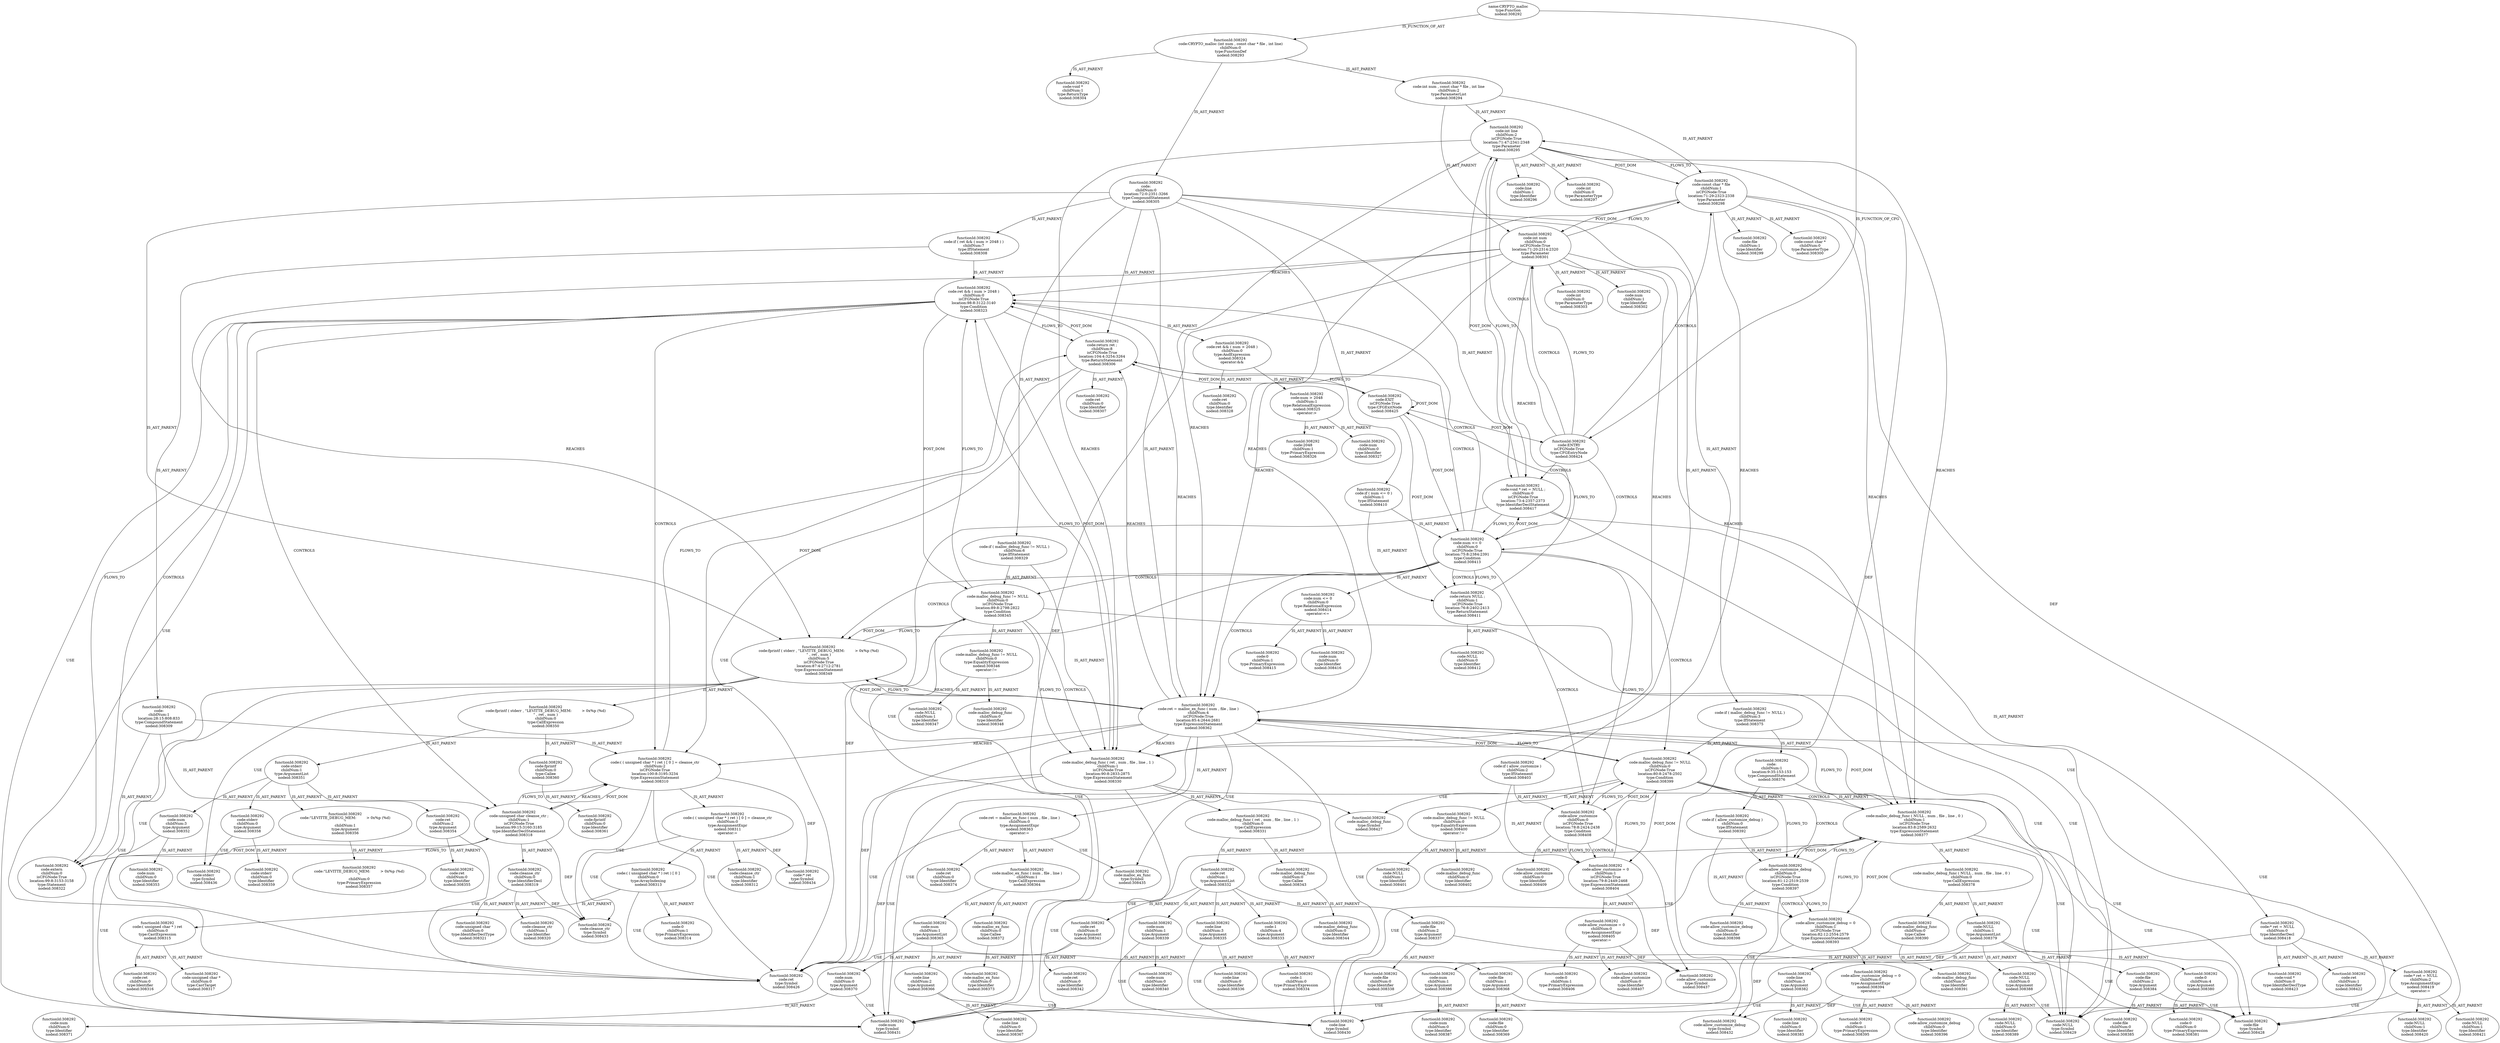digraph G {
  308292 [ label="name:CRYPTO_malloc
type:Function
nodeid:308292
" name="CRYPTO_malloc" type="Function" nodeid="308292" ];
  308293 [ label="functionId:308292
code:CRYPTO_malloc (int num , const char * file , int line)
childNum:0
type:FunctionDef
nodeid:308293
" functionId="308292" code="CRYPTO_malloc (int num , const char * file , int line)" childNum="0" name="308293" type="FunctionDef" nodeid="308293" ];
  308294 [ label="functionId:308292
code:int num , const char * file , int line
childNum:2
type:ParameterList
nodeid:308294
" functionId="308292" code="int num , const char * file , int line" childNum="2" name="308294" type="ParameterList" nodeid="308294" ];
  308295 [ label="functionId:308292
code:int line
childNum:2
isCFGNode:True
location:71:47:2341:2348
type:Parameter
nodeid:308295
" functionId="308292" code="int line" childNum="2" isCFGNode="True" name="308295" location="71:47:2341:2348" type="Parameter" nodeid="308295" ];
  308296 [ label="functionId:308292
code:line
childNum:1
type:Identifier
nodeid:308296
" functionId="308292" code="line" childNum="1" name="308296" type="Identifier" nodeid="308296" ];
  308297 [ label="functionId:308292
code:int
childNum:0
type:ParameterType
nodeid:308297
" functionId="308292" code="int" childNum="0" name="308297" type="ParameterType" nodeid="308297" ];
  308298 [ label="functionId:308292
code:const char * file
childNum:1
isCFGNode:True
location:71:29:2323:2338
type:Parameter
nodeid:308298
" functionId="308292" code="const char * file" childNum="1" isCFGNode="True" name="308298" location="71:29:2323:2338" type="Parameter" nodeid="308298" ];
  308299 [ label="functionId:308292
code:file
childNum:1
type:Identifier
nodeid:308299
" functionId="308292" code="file" childNum="1" name="308299" type="Identifier" nodeid="308299" ];
  308300 [ label="functionId:308292
code:const char *
childNum:0
type:ParameterType
nodeid:308300
" functionId="308292" code="const char *" childNum="0" name="308300" type="ParameterType" nodeid="308300" ];
  308301 [ label="functionId:308292
code:int num
childNum:0
isCFGNode:True
location:71:20:2314:2320
type:Parameter
nodeid:308301
" functionId="308292" code="int num" childNum="0" isCFGNode="True" name="308301" location="71:20:2314:2320" type="Parameter" nodeid="308301" ];
  308302 [ label="functionId:308292
code:num
childNum:1
type:Identifier
nodeid:308302
" functionId="308292" code="num" childNum="1" name="308302" type="Identifier" nodeid="308302" ];
  308303 [ label="functionId:308292
code:int
childNum:0
type:ParameterType
nodeid:308303
" functionId="308292" code="int" childNum="0" name="308303" type="ParameterType" nodeid="308303" ];
  308304 [ label="functionId:308292
code:void *
childNum:1
type:ReturnType
nodeid:308304
" functionId="308292" code="void *" childNum="1" name="308304" type="ReturnType" nodeid="308304" ];
  308305 [ label="functionId:308292
code:
childNum:0
location:72:0:2351:3266
type:CompoundStatement
nodeid:308305
" functionId="308292" code="" childNum="0" name="308305" location="72:0:2351:3266" type="CompoundStatement" nodeid="308305" ];
  308306 [ label="functionId:308292
code:return ret ;
childNum:8
isCFGNode:True
location:104:4:3254:3264
type:ReturnStatement
nodeid:308306
" functionId="308292" code="return ret ;" childNum="8" isCFGNode="True" name="308306" location="104:4:3254:3264" type="ReturnStatement" nodeid="308306" ];
  308307 [ label="functionId:308292
code:ret
childNum:0
type:Identifier
nodeid:308307
" functionId="308292" code="ret" childNum="0" name="308307" type="Identifier" nodeid="308307" ];
  308308 [ label="functionId:308292
code:if ( ret && ( num > 2048 ) )
childNum:7
type:IfStatement
nodeid:308308
" functionId="308292" code="if ( ret && ( num > 2048 ) )" childNum="7" name="308308" type="IfStatement" nodeid="308308" ];
  308309 [ label="functionId:308292
code:
childNum:1
location:28:15:808:833
type:CompoundStatement
nodeid:308309
" functionId="308292" code="" childNum="1" name="308309" location="28:15:808:833" type="CompoundStatement" nodeid="308309" ];
  308310 [ label="functionId:308292
code:( ( unsigned char * ) ret ) [ 0 ] = cleanse_ctr
childNum:2
isCFGNode:True
location:100:8:3195:3234
type:ExpressionStatement
nodeid:308310
" functionId="308292" code="( ( unsigned char * ) ret ) [ 0 ] = cleanse_ctr" childNum="2" isCFGNode="True" name="308310" location="100:8:3195:3234" type="ExpressionStatement" nodeid="308310" ];
  308311 [ label="functionId:308292
code:( ( unsigned char * ) ret ) [ 0 ] = cleanse_ctr
childNum:0
type:AssignmentExpr
nodeid:308311
operator:=
" functionId="308292" code="( ( unsigned char * ) ret ) [ 0 ] = cleanse_ctr" childNum="0" name="308311" type="AssignmentExpr" nodeid="308311" operator="=" ];
  308312 [ label="functionId:308292
code:cleanse_ctr
childNum:1
type:Identifier
nodeid:308312
" functionId="308292" code="cleanse_ctr" childNum="1" name="308312" type="Identifier" nodeid="308312" ];
  308313 [ label="functionId:308292
code:( ( unsigned char * ) ret ) [ 0 ]
childNum:0
type:ArrayIndexing
nodeid:308313
" functionId="308292" code="( ( unsigned char * ) ret ) [ 0 ]" childNum="0" name="308313" type="ArrayIndexing" nodeid="308313" ];
  308314 [ label="functionId:308292
code:0
childNum:1
type:PrimaryExpression
nodeid:308314
" functionId="308292" code="0" childNum="1" name="308314" type="PrimaryExpression" nodeid="308314" ];
  308315 [ label="functionId:308292
code:( unsigned char * ) ret
childNum:0
type:CastExpression
nodeid:308315
" functionId="308292" code="( unsigned char * ) ret" childNum="0" name="308315" type="CastExpression" nodeid="308315" ];
  308316 [ label="functionId:308292
code:ret
childNum:0
type:Identifier
nodeid:308316
" functionId="308292" code="ret" childNum="0" name="308316" type="Identifier" nodeid="308316" ];
  308317 [ label="functionId:308292
code:unsigned char *
childNum:0
type:CastTarget
nodeid:308317
" functionId="308292" code="unsigned char *" childNum="0" name="308317" type="CastTarget" nodeid="308317" ];
  308318 [ label="functionId:308292
code:unsigned char cleanse_ctr ;
childNum:1
isCFGNode:True
location:99:15:3160:3185
type:IdentifierDeclStatement
nodeid:308318
" functionId="308292" code="unsigned char cleanse_ctr ;" childNum="1" isCFGNode="True" name="308318" location="99:15:3160:3185" type="IdentifierDeclStatement" nodeid="308318" ];
  308319 [ label="functionId:308292
code:cleanse_ctr
childNum:0
type:IdentifierDecl
nodeid:308319
" functionId="308292" code="cleanse_ctr" childNum="0" name="308319" type="IdentifierDecl" nodeid="308319" ];
  308320 [ label="functionId:308292
code:cleanse_ctr
childNum:1
type:Identifier
nodeid:308320
" functionId="308292" code="cleanse_ctr" childNum="1" name="308320" type="Identifier" nodeid="308320" ];
  308321 [ label="functionId:308292
code:unsigned char
childNum:0
type:IdentifierDeclType
nodeid:308321
" functionId="308292" code="unsigned char" childNum="0" name="308321" type="IdentifierDeclType" nodeid="308321" ];
  308322 [ label="functionId:308292
code:extern
childNum:0
isCFGNode:True
location:99:8:3153:3158
type:Statement
nodeid:308322
" functionId="308292" code="extern" childNum="0" isCFGNode="True" name="308322" location="99:8:3153:3158" type="Statement" nodeid="308322" ];
  308323 [ label="functionId:308292
code:ret && ( num > 2048 )
childNum:0
isCFGNode:True
location:98:8:3122:3140
type:Condition
nodeid:308323
" functionId="308292" code="ret && ( num > 2048 )" childNum="0" isCFGNode="True" name="308323" location="98:8:3122:3140" type="Condition" nodeid="308323" ];
  308324 [ label="functionId:308292
code:ret && ( num > 2048 )
childNum:0
type:AndExpression
nodeid:308324
operator:&&
" functionId="308292" code="ret && ( num > 2048 )" childNum="0" name="308324" type="AndExpression" nodeid="308324" operator="&&" ];
  308325 [ label="functionId:308292
code:num > 2048
childNum:1
type:RelationalExpression
nodeid:308325
operator:>
" functionId="308292" code="num > 2048" childNum="1" name="308325" type="RelationalExpression" nodeid="308325" operator=">" ];
  308326 [ label="functionId:308292
code:2048
childNum:1
type:PrimaryExpression
nodeid:308326
" functionId="308292" code="2048" childNum="1" name="308326" type="PrimaryExpression" nodeid="308326" ];
  308327 [ label="functionId:308292
code:num
childNum:0
type:Identifier
nodeid:308327
" functionId="308292" code="num" childNum="0" name="308327" type="Identifier" nodeid="308327" ];
  308328 [ label="functionId:308292
code:ret
childNum:0
type:Identifier
nodeid:308328
" functionId="308292" code="ret" childNum="0" name="308328" type="Identifier" nodeid="308328" ];
  308329 [ label="functionId:308292
code:if ( malloc_debug_func != NULL )
childNum:6
type:IfStatement
nodeid:308329
" functionId="308292" code="if ( malloc_debug_func != NULL )" childNum="6" name="308329" type="IfStatement" nodeid="308329" ];
  308330 [ label="functionId:308292
code:malloc_debug_func ( ret , num , file , line , 1 )
childNum:1
isCFGNode:True
location:90:8:2833:2875
type:ExpressionStatement
nodeid:308330
" functionId="308292" code="malloc_debug_func ( ret , num , file , line , 1 )" childNum="1" isCFGNode="True" name="308330" location="90:8:2833:2875" type="ExpressionStatement" nodeid="308330" ];
  308331 [ label="functionId:308292
code:malloc_debug_func ( ret , num , file , line , 1 )
childNum:0
type:CallExpression
nodeid:308331
" functionId="308292" code="malloc_debug_func ( ret , num , file , line , 1 )" childNum="0" name="308331" type="CallExpression" nodeid="308331" ];
  308332 [ label="functionId:308292
code:ret
childNum:1
type:ArgumentList
nodeid:308332
" functionId="308292" code="ret" childNum="1" name="308332" type="ArgumentList" nodeid="308332" ];
  308333 [ label="functionId:308292
code:1
childNum:4
type:Argument
nodeid:308333
" functionId="308292" code="1" childNum="4" name="308333" type="Argument" nodeid="308333" ];
  308334 [ label="functionId:308292
code:1
childNum:0
type:PrimaryExpression
nodeid:308334
" functionId="308292" code="1" childNum="0" name="308334" type="PrimaryExpression" nodeid="308334" ];
  308335 [ label="functionId:308292
code:line
childNum:3
type:Argument
nodeid:308335
" functionId="308292" code="line" childNum="3" name="308335" type="Argument" nodeid="308335" ];
  308336 [ label="functionId:308292
code:line
childNum:0
type:Identifier
nodeid:308336
" functionId="308292" code="line" childNum="0" name="308336" type="Identifier" nodeid="308336" ];
  308337 [ label="functionId:308292
code:file
childNum:2
type:Argument
nodeid:308337
" functionId="308292" code="file" childNum="2" name="308337" type="Argument" nodeid="308337" ];
  308338 [ label="functionId:308292
code:file
childNum:0
type:Identifier
nodeid:308338
" functionId="308292" code="file" childNum="0" name="308338" type="Identifier" nodeid="308338" ];
  308339 [ label="functionId:308292
code:num
childNum:1
type:Argument
nodeid:308339
" functionId="308292" code="num" childNum="1" name="308339" type="Argument" nodeid="308339" ];
  308340 [ label="functionId:308292
code:num
childNum:0
type:Identifier
nodeid:308340
" functionId="308292" code="num" childNum="0" name="308340" type="Identifier" nodeid="308340" ];
  308341 [ label="functionId:308292
code:ret
childNum:0
type:Argument
nodeid:308341
" functionId="308292" code="ret" childNum="0" name="308341" type="Argument" nodeid="308341" ];
  308342 [ label="functionId:308292
code:ret
childNum:0
type:Identifier
nodeid:308342
" functionId="308292" code="ret" childNum="0" name="308342" type="Identifier" nodeid="308342" ];
  308343 [ label="functionId:308292
code:malloc_debug_func
childNum:0
type:Callee
nodeid:308343
" functionId="308292" code="malloc_debug_func" childNum="0" name="308343" type="Callee" nodeid="308343" ];
  308344 [ label="functionId:308292
code:malloc_debug_func
childNum:0
type:Identifier
nodeid:308344
" functionId="308292" code="malloc_debug_func" childNum="0" name="308344" type="Identifier" nodeid="308344" ];
  308345 [ label="functionId:308292
code:malloc_debug_func != NULL
childNum:0
isCFGNode:True
location:89:8:2798:2822
type:Condition
nodeid:308345
" functionId="308292" code="malloc_debug_func != NULL" childNum="0" isCFGNode="True" name="308345" location="89:8:2798:2822" type="Condition" nodeid="308345" ];
  308346 [ label="functionId:308292
code:malloc_debug_func != NULL
childNum:0
type:EqualityExpression
nodeid:308346
operator:!=
" functionId="308292" code="malloc_debug_func != NULL" childNum="0" name="308346" type="EqualityExpression" nodeid="308346" operator="!=" ];
  308347 [ label="functionId:308292
code:NULL
childNum:1
type:Identifier
nodeid:308347
" functionId="308292" code="NULL" childNum="1" name="308347" type="Identifier" nodeid="308347" ];
  308348 [ label="functionId:308292
code:malloc_debug_func
childNum:0
type:Identifier
nodeid:308348
" functionId="308292" code="malloc_debug_func" childNum="0" name="308348" type="Identifier" nodeid="308348" ];
  308349 [ label="functionId:308292
code:fprintf ( stderr , \"LEVITTE_DEBUG_MEM:         > 0x%p (%d)\n\" , ret , num )
childNum:5
isCFGNode:True
location:87:4:2712:2781
type:ExpressionStatement
nodeid:308349
" functionId="308292" code="fprintf ( stderr , \"LEVITTE_DEBUG_MEM:         > 0x%p (%d)\n\" , ret , num )" childNum="5" isCFGNode="True" name="308349" location="87:4:2712:2781" type="ExpressionStatement" nodeid="308349" ];
  308350 [ label="functionId:308292
code:fprintf ( stderr , \"LEVITTE_DEBUG_MEM:         > 0x%p (%d)\n\" , ret , num )
childNum:0
type:CallExpression
nodeid:308350
" functionId="308292" code="fprintf ( stderr , \"LEVITTE_DEBUG_MEM:         > 0x%p (%d)\n\" , ret , num )" childNum="0" name="308350" type="CallExpression" nodeid="308350" ];
  308351 [ label="functionId:308292
code:stderr
childNum:1
type:ArgumentList
nodeid:308351
" functionId="308292" code="stderr" childNum="1" name="308351" type="ArgumentList" nodeid="308351" ];
  308352 [ label="functionId:308292
code:num
childNum:3
type:Argument
nodeid:308352
" functionId="308292" code="num" childNum="3" name="308352" type="Argument" nodeid="308352" ];
  308353 [ label="functionId:308292
code:num
childNum:0
type:Identifier
nodeid:308353
" functionId="308292" code="num" childNum="0" name="308353" type="Identifier" nodeid="308353" ];
  308354 [ label="functionId:308292
code:ret
childNum:2
type:Argument
nodeid:308354
" functionId="308292" code="ret" childNum="2" name="308354" type="Argument" nodeid="308354" ];
  308355 [ label="functionId:308292
code:ret
childNum:0
type:Identifier
nodeid:308355
" functionId="308292" code="ret" childNum="0" name="308355" type="Identifier" nodeid="308355" ];
  308356 [ label="functionId:308292
code:\"LEVITTE_DEBUG_MEM:         > 0x%p (%d)\n\"
childNum:1
type:Argument
nodeid:308356
" functionId="308292" code="\"LEVITTE_DEBUG_MEM:         > 0x%p (%d)\n\"" childNum="1" name="308356" type="Argument" nodeid="308356" ];
  308357 [ label="functionId:308292
code:\"LEVITTE_DEBUG_MEM:         > 0x%p (%d)\n\"
childNum:0
type:PrimaryExpression
nodeid:308357
" functionId="308292" code="\"LEVITTE_DEBUG_MEM:         > 0x%p (%d)\n\"" childNum="0" name="308357" type="PrimaryExpression" nodeid="308357" ];
  308358 [ label="functionId:308292
code:stderr
childNum:0
type:Argument
nodeid:308358
" functionId="308292" code="stderr" childNum="0" name="308358" type="Argument" nodeid="308358" ];
  308359 [ label="functionId:308292
code:stderr
childNum:0
type:Identifier
nodeid:308359
" functionId="308292" code="stderr" childNum="0" name="308359" type="Identifier" nodeid="308359" ];
  308360 [ label="functionId:308292
code:fprintf
childNum:0
type:Callee
nodeid:308360
" functionId="308292" code="fprintf" childNum="0" name="308360" type="Callee" nodeid="308360" ];
  308361 [ label="functionId:308292
code:fprintf
childNum:0
type:Identifier
nodeid:308361
" functionId="308292" code="fprintf" childNum="0" name="308361" type="Identifier" nodeid="308361" ];
  308362 [ label="functionId:308292
code:ret = malloc_ex_func ( num , file , line )
childNum:4
isCFGNode:True
location:85:4:2644:2681
type:ExpressionStatement
nodeid:308362
" functionId="308292" code="ret = malloc_ex_func ( num , file , line )" childNum="4" isCFGNode="True" name="308362" location="85:4:2644:2681" type="ExpressionStatement" nodeid="308362" ];
  308363 [ label="functionId:308292
code:ret = malloc_ex_func ( num , file , line )
childNum:0
type:AssignmentExpr
nodeid:308363
operator:=
" functionId="308292" code="ret = malloc_ex_func ( num , file , line )" childNum="0" name="308363" type="AssignmentExpr" nodeid="308363" operator="=" ];
  308364 [ label="functionId:308292
code:malloc_ex_func ( num , file , line )
childNum:1
type:CallExpression
nodeid:308364
" functionId="308292" code="malloc_ex_func ( num , file , line )" childNum="1" name="308364" type="CallExpression" nodeid="308364" ];
  308365 [ label="functionId:308292
code:num
childNum:1
type:ArgumentList
nodeid:308365
" functionId="308292" code="num" childNum="1" name="308365" type="ArgumentList" nodeid="308365" ];
  308366 [ label="functionId:308292
code:line
childNum:2
type:Argument
nodeid:308366
" functionId="308292" code="line" childNum="2" name="308366" type="Argument" nodeid="308366" ];
  308367 [ label="functionId:308292
code:line
childNum:0
type:Identifier
nodeid:308367
" functionId="308292" code="line" childNum="0" name="308367" type="Identifier" nodeid="308367" ];
  308368 [ label="functionId:308292
code:file
childNum:1
type:Argument
nodeid:308368
" functionId="308292" code="file" childNum="1" name="308368" type="Argument" nodeid="308368" ];
  308369 [ label="functionId:308292
code:file
childNum:0
type:Identifier
nodeid:308369
" functionId="308292" code="file" childNum="0" name="308369" type="Identifier" nodeid="308369" ];
  308370 [ label="functionId:308292
code:num
childNum:0
type:Argument
nodeid:308370
" functionId="308292" code="num" childNum="0" name="308370" type="Argument" nodeid="308370" ];
  308371 [ label="functionId:308292
code:num
childNum:0
type:Identifier
nodeid:308371
" functionId="308292" code="num" childNum="0" name="308371" type="Identifier" nodeid="308371" ];
  308372 [ label="functionId:308292
code:malloc_ex_func
childNum:0
type:Callee
nodeid:308372
" functionId="308292" code="malloc_ex_func" childNum="0" name="308372" type="Callee" nodeid="308372" ];
  308373 [ label="functionId:308292
code:malloc_ex_func
childNum:0
type:Identifier
nodeid:308373
" functionId="308292" code="malloc_ex_func" childNum="0" name="308373" type="Identifier" nodeid="308373" ];
  308374 [ label="functionId:308292
code:ret
childNum:0
type:Identifier
nodeid:308374
" functionId="308292" code="ret" childNum="0" name="308374" type="Identifier" nodeid="308374" ];
  308375 [ label="functionId:308292
code:if ( malloc_debug_func != NULL )
childNum:3
type:IfStatement
nodeid:308375
" functionId="308292" code="if ( malloc_debug_func != NULL )" childNum="3" name="308375" type="IfStatement" nodeid="308375" ];
  308376 [ label="functionId:308292
code:
childNum:1
location:9:35:153:153
type:CompoundStatement
nodeid:308376
" functionId="308292" code="" childNum="1" name="308376" location="9:35:153:153" type="CompoundStatement" nodeid="308376" ];
  308377 [ label="functionId:308292
code:malloc_debug_func ( NULL , num , file , line , 0 )
childNum:1
isCFGNode:True
location:83:8:2589:2632
type:ExpressionStatement
nodeid:308377
" functionId="308292" code="malloc_debug_func ( NULL , num , file , line , 0 )" childNum="1" isCFGNode="True" name="308377" location="83:8:2589:2632" type="ExpressionStatement" nodeid="308377" ];
  308378 [ label="functionId:308292
code:malloc_debug_func ( NULL , num , file , line , 0 )
childNum:0
type:CallExpression
nodeid:308378
" functionId="308292" code="malloc_debug_func ( NULL , num , file , line , 0 )" childNum="0" name="308378" type="CallExpression" nodeid="308378" ];
  308379 [ label="functionId:308292
code:NULL
childNum:1
type:ArgumentList
nodeid:308379
" functionId="308292" code="NULL" childNum="1" name="308379" type="ArgumentList" nodeid="308379" ];
  308380 [ label="functionId:308292
code:0
childNum:4
type:Argument
nodeid:308380
" functionId="308292" code="0" childNum="4" name="308380" type="Argument" nodeid="308380" ];
  308381 [ label="functionId:308292
code:0
childNum:0
type:PrimaryExpression
nodeid:308381
" functionId="308292" code="0" childNum="0" name="308381" type="PrimaryExpression" nodeid="308381" ];
  308382 [ label="functionId:308292
code:line
childNum:3
type:Argument
nodeid:308382
" functionId="308292" code="line" childNum="3" name="308382" type="Argument" nodeid="308382" ];
  308383 [ label="functionId:308292
code:line
childNum:0
type:Identifier
nodeid:308383
" functionId="308292" code="line" childNum="0" name="308383" type="Identifier" nodeid="308383" ];
  308384 [ label="functionId:308292
code:file
childNum:2
type:Argument
nodeid:308384
" functionId="308292" code="file" childNum="2" name="308384" type="Argument" nodeid="308384" ];
  308385 [ label="functionId:308292
code:file
childNum:0
type:Identifier
nodeid:308385
" functionId="308292" code="file" childNum="0" name="308385" type="Identifier" nodeid="308385" ];
  308386 [ label="functionId:308292
code:num
childNum:1
type:Argument
nodeid:308386
" functionId="308292" code="num" childNum="1" name="308386" type="Argument" nodeid="308386" ];
  308387 [ label="functionId:308292
code:num
childNum:0
type:Identifier
nodeid:308387
" functionId="308292" code="num" childNum="0" name="308387" type="Identifier" nodeid="308387" ];
  308388 [ label="functionId:308292
code:NULL
childNum:0
type:Argument
nodeid:308388
" functionId="308292" code="NULL" childNum="0" name="308388" type="Argument" nodeid="308388" ];
  308389 [ label="functionId:308292
code:NULL
childNum:0
type:Identifier
nodeid:308389
" functionId="308292" code="NULL" childNum="0" name="308389" type="Identifier" nodeid="308389" ];
  308390 [ label="functionId:308292
code:malloc_debug_func
childNum:0
type:Callee
nodeid:308390
" functionId="308292" code="malloc_debug_func" childNum="0" name="308390" type="Callee" nodeid="308390" ];
  308391 [ label="functionId:308292
code:malloc_debug_func
childNum:0
type:Identifier
nodeid:308391
" functionId="308292" code="malloc_debug_func" childNum="0" name="308391" type="Identifier" nodeid="308391" ];
  308392 [ label="functionId:308292
code:if ( allow_customize_debug )
childNum:0
type:IfStatement
nodeid:308392
" functionId="308292" code="if ( allow_customize_debug )" childNum="0" name="308392" type="IfStatement" nodeid="308392" ];
  308393 [ label="functionId:308292
code:allow_customize_debug = 0
childNum:1
isCFGNode:True
location:82:12:2554:2579
type:ExpressionStatement
nodeid:308393
" functionId="308292" code="allow_customize_debug = 0" childNum="1" isCFGNode="True" name="308393" location="82:12:2554:2579" type="ExpressionStatement" nodeid="308393" ];
  308394 [ label="functionId:308292
code:allow_customize_debug = 0
childNum:0
type:AssignmentExpr
nodeid:308394
operator:=
" functionId="308292" code="allow_customize_debug = 0" childNum="0" name="308394" type="AssignmentExpr" nodeid="308394" operator="=" ];
  308395 [ label="functionId:308292
code:0
childNum:1
type:PrimaryExpression
nodeid:308395
" functionId="308292" code="0" childNum="1" name="308395" type="PrimaryExpression" nodeid="308395" ];
  308396 [ label="functionId:308292
code:allow_customize_debug
childNum:0
type:Identifier
nodeid:308396
" functionId="308292" code="allow_customize_debug" childNum="0" name="308396" type="Identifier" nodeid="308396" ];
  308397 [ label="functionId:308292
code:allow_customize_debug
childNum:0
isCFGNode:True
location:81:12:2519:2539
type:Condition
nodeid:308397
" functionId="308292" code="allow_customize_debug" childNum="0" isCFGNode="True" name="308397" location="81:12:2519:2539" type="Condition" nodeid="308397" ];
  308398 [ label="functionId:308292
code:allow_customize_debug
childNum:0
type:Identifier
nodeid:308398
" functionId="308292" code="allow_customize_debug" childNum="0" name="308398" type="Identifier" nodeid="308398" ];
  308399 [ label="functionId:308292
code:malloc_debug_func != NULL
childNum:0
isCFGNode:True
location:80:8:2478:2502
type:Condition
nodeid:308399
" functionId="308292" code="malloc_debug_func != NULL" childNum="0" isCFGNode="True" name="308399" location="80:8:2478:2502" type="Condition" nodeid="308399" ];
  308400 [ label="functionId:308292
code:malloc_debug_func != NULL
childNum:0
type:EqualityExpression
nodeid:308400
operator:!=
" functionId="308292" code="malloc_debug_func != NULL" childNum="0" name="308400" type="EqualityExpression" nodeid="308400" operator="!=" ];
  308401 [ label="functionId:308292
code:NULL
childNum:1
type:Identifier
nodeid:308401
" functionId="308292" code="NULL" childNum="1" name="308401" type="Identifier" nodeid="308401" ];
  308402 [ label="functionId:308292
code:malloc_debug_func
childNum:0
type:Identifier
nodeid:308402
" functionId="308292" code="malloc_debug_func" childNum="0" name="308402" type="Identifier" nodeid="308402" ];
  308403 [ label="functionId:308292
code:if ( allow_customize )
childNum:2
type:IfStatement
nodeid:308403
" functionId="308292" code="if ( allow_customize )" childNum="2" name="308403" type="IfStatement" nodeid="308403" ];
  308404 [ label="functionId:308292
code:allow_customize = 0
childNum:1
isCFGNode:True
location:79:8:2449:2468
type:ExpressionStatement
nodeid:308404
" functionId="308292" code="allow_customize = 0" childNum="1" isCFGNode="True" name="308404" location="79:8:2449:2468" type="ExpressionStatement" nodeid="308404" ];
  308405 [ label="functionId:308292
code:allow_customize = 0
childNum:0
type:AssignmentExpr
nodeid:308405
operator:=
" functionId="308292" code="allow_customize = 0" childNum="0" name="308405" type="AssignmentExpr" nodeid="308405" operator="=" ];
  308406 [ label="functionId:308292
code:0
childNum:1
type:PrimaryExpression
nodeid:308406
" functionId="308292" code="0" childNum="1" name="308406" type="PrimaryExpression" nodeid="308406" ];
  308407 [ label="functionId:308292
code:allow_customize
childNum:0
type:Identifier
nodeid:308407
" functionId="308292" code="allow_customize" childNum="0" name="308407" type="Identifier" nodeid="308407" ];
  308408 [ label="functionId:308292
code:allow_customize
childNum:0
isCFGNode:True
location:78:8:2424:2438
type:Condition
nodeid:308408
" functionId="308292" code="allow_customize" childNum="0" isCFGNode="True" name="308408" location="78:8:2424:2438" type="Condition" nodeid="308408" ];
  308409 [ label="functionId:308292
code:allow_customize
childNum:0
type:Identifier
nodeid:308409
" functionId="308292" code="allow_customize" childNum="0" name="308409" type="Identifier" nodeid="308409" ];
  308410 [ label="functionId:308292
code:if ( num <= 0 )
childNum:1
type:IfStatement
nodeid:308410
" functionId="308292" code="if ( num <= 0 )" childNum="1" name="308410" type="IfStatement" nodeid="308410" ];
  308411 [ label="functionId:308292
code:return NULL ;
childNum:1
isCFGNode:True
location:76:8:2402:2413
type:ReturnStatement
nodeid:308411
" functionId="308292" code="return NULL ;" childNum="1" isCFGNode="True" name="308411" location="76:8:2402:2413" type="ReturnStatement" nodeid="308411" ];
  308412 [ label="functionId:308292
code:NULL
childNum:0
type:Identifier
nodeid:308412
" functionId="308292" code="NULL" childNum="0" name="308412" type="Identifier" nodeid="308412" ];
  308413 [ label="functionId:308292
code:num <= 0
childNum:0
isCFGNode:True
location:75:8:2384:2391
type:Condition
nodeid:308413
" functionId="308292" code="num <= 0" childNum="0" isCFGNode="True" name="308413" location="75:8:2384:2391" type="Condition" nodeid="308413" ];
  308414 [ label="functionId:308292
code:num <= 0
childNum:0
type:RelationalExpression
nodeid:308414
operator:<=
" functionId="308292" code="num <= 0" childNum="0" name="308414" type="RelationalExpression" nodeid="308414" operator="<=" ];
  308415 [ label="functionId:308292
code:0
childNum:1
type:PrimaryExpression
nodeid:308415
" functionId="308292" code="0" childNum="1" name="308415" type="PrimaryExpression" nodeid="308415" ];
  308416 [ label="functionId:308292
code:num
childNum:0
type:Identifier
nodeid:308416
" functionId="308292" code="num" childNum="0" name="308416" type="Identifier" nodeid="308416" ];
  308417 [ label="functionId:308292
code:void * ret = NULL ;
childNum:0
isCFGNode:True
location:73:4:2357:2373
type:IdentifierDeclStatement
nodeid:308417
" functionId="308292" code="void * ret = NULL ;" childNum="0" isCFGNode="True" name="308417" location="73:4:2357:2373" type="IdentifierDeclStatement" nodeid="308417" ];
  308418 [ label="functionId:308292
code:* ret = NULL
childNum:0
type:IdentifierDecl
nodeid:308418
" functionId="308292" code="* ret = NULL" childNum="0" name="308418" type="IdentifierDecl" nodeid="308418" ];
  308419 [ label="functionId:308292
code:* ret = NULL
childNum:2
type:AssignmentExpr
nodeid:308419
operator:=
" functionId="308292" code="* ret = NULL" childNum="2" name="308419" type="AssignmentExpr" nodeid="308419" operator="=" ];
  308420 [ label="functionId:308292
code:NULL
childNum:1
type:Identifier
nodeid:308420
" functionId="308292" code="NULL" childNum="1" name="308420" type="Identifier" nodeid="308420" ];
  308421 [ label="functionId:308292
code:NULL
childNum:1
type:Identifier
nodeid:308421
" functionId="308292" code="NULL" childNum="1" name="308421" type="Identifier" nodeid="308421" ];
  308422 [ label="functionId:308292
code:ret
childNum:1
type:Identifier
nodeid:308422
" functionId="308292" code="ret" childNum="1" name="308422" type="Identifier" nodeid="308422" ];
  308423 [ label="functionId:308292
code:void *
childNum:0
type:IdentifierDeclType
nodeid:308423
" functionId="308292" code="void *" childNum="0" name="308423" type="IdentifierDeclType" nodeid="308423" ];
  308424 [ label="functionId:308292
code:ENTRY
isCFGNode:True
type:CFGEntryNode
nodeid:308424
" functionId="308292" code="ENTRY" isCFGNode="True" name="308424" type="CFGEntryNode" nodeid="308424" ];
  308425 [ label="functionId:308292
code:EXIT
isCFGNode:True
type:CFGExitNode
nodeid:308425
" functionId="308292" code="EXIT" isCFGNode="True" name="308425" type="CFGExitNode" nodeid="308425" ];
  308426 [ label="functionId:308292
code:ret
type:Symbol
nodeid:308426
" functionId="308292" code="ret" name="308426" type="Symbol" nodeid="308426" ];
  308427 [ label="functionId:308292
code:malloc_debug_func
type:Symbol
nodeid:308427
" functionId="308292" code="malloc_debug_func" name="308427" type="Symbol" nodeid="308427" ];
  308428 [ label="functionId:308292
code:file
type:Symbol
nodeid:308428
" functionId="308292" code="file" name="308428" type="Symbol" nodeid="308428" ];
  308429 [ label="functionId:308292
code:NULL
type:Symbol
nodeid:308429
" functionId="308292" code="NULL" name="308429" type="Symbol" nodeid="308429" ];
  308430 [ label="functionId:308292
code:line
type:Symbol
nodeid:308430
" functionId="308292" code="line" name="308430" type="Symbol" nodeid="308430" ];
  308431 [ label="functionId:308292
code:num
type:Symbol
nodeid:308431
" functionId="308292" code="num" name="308431" type="Symbol" nodeid="308431" ];
  308432 [ label="functionId:308292
code:allow_customize_debug
type:Symbol
nodeid:308432
" functionId="308292" code="allow_customize_debug" name="308432" type="Symbol" nodeid="308432" ];
  308433 [ label="functionId:308292
code:cleanse_ctr
type:Symbol
nodeid:308433
" functionId="308292" code="cleanse_ctr" name="308433" type="Symbol" nodeid="308433" ];
  308434 [ label="functionId:308292
code:* ret
type:Symbol
nodeid:308434
" functionId="308292" code="* ret" name="308434" type="Symbol" nodeid="308434" ];
  308435 [ label="functionId:308292
code:malloc_ex_func
type:Symbol
nodeid:308435
" functionId="308292" code="malloc_ex_func" name="308435" type="Symbol" nodeid="308435" ];
  308436 [ label="functionId:308292
code:stderr
type:Symbol
nodeid:308436
" functionId="308292" code="stderr" name="308436" type="Symbol" nodeid="308436" ];
  308437 [ label="functionId:308292
code:allow_customize
type:Symbol
nodeid:308437
" functionId="308292" code="allow_customize" name="308437" type="Symbol" nodeid="308437" ];
  308295 -> 308296 [ label="IS_AST_PARENT" name="((308295) : (308296) : IS_AST_PARENT)" ];
  308295 -> 308297 [ label="IS_AST_PARENT" name="((308295) : (308297) : IS_AST_PARENT)" ];
  308294 -> 308295 [ label="IS_AST_PARENT" name="((308294) : (308295) : IS_AST_PARENT)" ];
  308298 -> 308299 [ label="IS_AST_PARENT" name="((308298) : (308299) : IS_AST_PARENT)" ];
  308298 -> 308300 [ label="IS_AST_PARENT" name="((308298) : (308300) : IS_AST_PARENT)" ];
  308294 -> 308298 [ label="IS_AST_PARENT" name="((308294) : (308298) : IS_AST_PARENT)" ];
  308301 -> 308302 [ label="IS_AST_PARENT" name="((308301) : (308302) : IS_AST_PARENT)" ];
  308301 -> 308303 [ label="IS_AST_PARENT" name="((308301) : (308303) : IS_AST_PARENT)" ];
  308294 -> 308301 [ label="IS_AST_PARENT" name="((308294) : (308301) : IS_AST_PARENT)" ];
  308293 -> 308294 [ label="IS_AST_PARENT" name="((308293) : (308294) : IS_AST_PARENT)" ];
  308293 -> 308304 [ label="IS_AST_PARENT" name="((308293) : (308304) : IS_AST_PARENT)" ];
  308306 -> 308307 [ label="IS_AST_PARENT" name="((308306) : (308307) : IS_AST_PARENT)" ];
  308305 -> 308306 [ label="IS_AST_PARENT" name="((308305) : (308306) : IS_AST_PARENT)" ];
  308311 -> 308312 [ label="IS_AST_PARENT" name="((308311) : (308312) : IS_AST_PARENT)" ];
  308313 -> 308314 [ label="IS_AST_PARENT" name="((308313) : (308314) : IS_AST_PARENT)" ];
  308315 -> 308316 [ label="IS_AST_PARENT" name="((308315) : (308316) : IS_AST_PARENT)" ];
  308315 -> 308317 [ label="IS_AST_PARENT" name="((308315) : (308317) : IS_AST_PARENT)" ];
  308313 -> 308315 [ label="IS_AST_PARENT" name="((308313) : (308315) : IS_AST_PARENT)" ];
  308311 -> 308313 [ label="IS_AST_PARENT" name="((308311) : (308313) : IS_AST_PARENT)" ];
  308310 -> 308311 [ label="IS_AST_PARENT" name="((308310) : (308311) : IS_AST_PARENT)" ];
  308309 -> 308310 [ label="IS_AST_PARENT" name="((308309) : (308310) : IS_AST_PARENT)" ];
  308319 -> 308320 [ label="IS_AST_PARENT" name="((308319) : (308320) : IS_AST_PARENT)" ];
  308319 -> 308321 [ label="IS_AST_PARENT" name="((308319) : (308321) : IS_AST_PARENT)" ];
  308318 -> 308319 [ label="IS_AST_PARENT" name="((308318) : (308319) : IS_AST_PARENT)" ];
  308309 -> 308318 [ label="IS_AST_PARENT" name="((308309) : (308318) : IS_AST_PARENT)" ];
  308309 -> 308322 [ label="IS_AST_PARENT" name="((308309) : (308322) : IS_AST_PARENT)" ];
  308308 -> 308309 [ label="IS_AST_PARENT" name="((308308) : (308309) : IS_AST_PARENT)" ];
  308325 -> 308326 [ label="IS_AST_PARENT" name="((308325) : (308326) : IS_AST_PARENT)" ];
  308325 -> 308327 [ label="IS_AST_PARENT" name="((308325) : (308327) : IS_AST_PARENT)" ];
  308324 -> 308325 [ label="IS_AST_PARENT" name="((308324) : (308325) : IS_AST_PARENT)" ];
  308324 -> 308328 [ label="IS_AST_PARENT" name="((308324) : (308328) : IS_AST_PARENT)" ];
  308323 -> 308324 [ label="IS_AST_PARENT" name="((308323) : (308324) : IS_AST_PARENT)" ];
  308308 -> 308323 [ label="IS_AST_PARENT" name="((308308) : (308323) : IS_AST_PARENT)" ];
  308305 -> 308308 [ label="IS_AST_PARENT" name="((308305) : (308308) : IS_AST_PARENT)" ];
  308333 -> 308334 [ label="IS_AST_PARENT" name="((308333) : (308334) : IS_AST_PARENT)" ];
  308332 -> 308333 [ label="IS_AST_PARENT" name="((308332) : (308333) : IS_AST_PARENT)" ];
  308335 -> 308336 [ label="IS_AST_PARENT" name="((308335) : (308336) : IS_AST_PARENT)" ];
  308332 -> 308335 [ label="IS_AST_PARENT" name="((308332) : (308335) : IS_AST_PARENT)" ];
  308337 -> 308338 [ label="IS_AST_PARENT" name="((308337) : (308338) : IS_AST_PARENT)" ];
  308332 -> 308337 [ label="IS_AST_PARENT" name="((308332) : (308337) : IS_AST_PARENT)" ];
  308339 -> 308340 [ label="IS_AST_PARENT" name="((308339) : (308340) : IS_AST_PARENT)" ];
  308332 -> 308339 [ label="IS_AST_PARENT" name="((308332) : (308339) : IS_AST_PARENT)" ];
  308341 -> 308342 [ label="IS_AST_PARENT" name="((308341) : (308342) : IS_AST_PARENT)" ];
  308332 -> 308341 [ label="IS_AST_PARENT" name="((308332) : (308341) : IS_AST_PARENT)" ];
  308331 -> 308332 [ label="IS_AST_PARENT" name="((308331) : (308332) : IS_AST_PARENT)" ];
  308343 -> 308344 [ label="IS_AST_PARENT" name="((308343) : (308344) : IS_AST_PARENT)" ];
  308331 -> 308343 [ label="IS_AST_PARENT" name="((308331) : (308343) : IS_AST_PARENT)" ];
  308330 -> 308331 [ label="IS_AST_PARENT" name="((308330) : (308331) : IS_AST_PARENT)" ];
  308329 -> 308330 [ label="IS_AST_PARENT" name="((308329) : (308330) : IS_AST_PARENT)" ];
  308346 -> 308347 [ label="IS_AST_PARENT" name="((308346) : (308347) : IS_AST_PARENT)" ];
  308346 -> 308348 [ label="IS_AST_PARENT" name="((308346) : (308348) : IS_AST_PARENT)" ];
  308345 -> 308346 [ label="IS_AST_PARENT" name="((308345) : (308346) : IS_AST_PARENT)" ];
  308329 -> 308345 [ label="IS_AST_PARENT" name="((308329) : (308345) : IS_AST_PARENT)" ];
  308305 -> 308329 [ label="IS_AST_PARENT" name="((308305) : (308329) : IS_AST_PARENT)" ];
  308352 -> 308353 [ label="IS_AST_PARENT" name="((308352) : (308353) : IS_AST_PARENT)" ];
  308351 -> 308352 [ label="IS_AST_PARENT" name="((308351) : (308352) : IS_AST_PARENT)" ];
  308354 -> 308355 [ label="IS_AST_PARENT" name="((308354) : (308355) : IS_AST_PARENT)" ];
  308351 -> 308354 [ label="IS_AST_PARENT" name="((308351) : (308354) : IS_AST_PARENT)" ];
  308356 -> 308357 [ label="IS_AST_PARENT" name="((308356) : (308357) : IS_AST_PARENT)" ];
  308351 -> 308356 [ label="IS_AST_PARENT" name="((308351) : (308356) : IS_AST_PARENT)" ];
  308358 -> 308359 [ label="IS_AST_PARENT" name="((308358) : (308359) : IS_AST_PARENT)" ];
  308351 -> 308358 [ label="IS_AST_PARENT" name="((308351) : (308358) : IS_AST_PARENT)" ];
  308350 -> 308351 [ label="IS_AST_PARENT" name="((308350) : (308351) : IS_AST_PARENT)" ];
  308360 -> 308361 [ label="IS_AST_PARENT" name="((308360) : (308361) : IS_AST_PARENT)" ];
  308350 -> 308360 [ label="IS_AST_PARENT" name="((308350) : (308360) : IS_AST_PARENT)" ];
  308349 -> 308350 [ label="IS_AST_PARENT" name="((308349) : (308350) : IS_AST_PARENT)" ];
  308305 -> 308349 [ label="IS_AST_PARENT" name="((308305) : (308349) : IS_AST_PARENT)" ];
  308366 -> 308367 [ label="IS_AST_PARENT" name="((308366) : (308367) : IS_AST_PARENT)" ];
  308365 -> 308366 [ label="IS_AST_PARENT" name="((308365) : (308366) : IS_AST_PARENT)" ];
  308368 -> 308369 [ label="IS_AST_PARENT" name="((308368) : (308369) : IS_AST_PARENT)" ];
  308365 -> 308368 [ label="IS_AST_PARENT" name="((308365) : (308368) : IS_AST_PARENT)" ];
  308370 -> 308371 [ label="IS_AST_PARENT" name="((308370) : (308371) : IS_AST_PARENT)" ];
  308365 -> 308370 [ label="IS_AST_PARENT" name="((308365) : (308370) : IS_AST_PARENT)" ];
  308364 -> 308365 [ label="IS_AST_PARENT" name="((308364) : (308365) : IS_AST_PARENT)" ];
  308372 -> 308373 [ label="IS_AST_PARENT" name="((308372) : (308373) : IS_AST_PARENT)" ];
  308364 -> 308372 [ label="IS_AST_PARENT" name="((308364) : (308372) : IS_AST_PARENT)" ];
  308363 -> 308364 [ label="IS_AST_PARENT" name="((308363) : (308364) : IS_AST_PARENT)" ];
  308363 -> 308374 [ label="IS_AST_PARENT" name="((308363) : (308374) : IS_AST_PARENT)" ];
  308362 -> 308363 [ label="IS_AST_PARENT" name="((308362) : (308363) : IS_AST_PARENT)" ];
  308305 -> 308362 [ label="IS_AST_PARENT" name="((308305) : (308362) : IS_AST_PARENT)" ];
  308380 -> 308381 [ label="IS_AST_PARENT" name="((308380) : (308381) : IS_AST_PARENT)" ];
  308379 -> 308380 [ label="IS_AST_PARENT" name="((308379) : (308380) : IS_AST_PARENT)" ];
  308382 -> 308383 [ label="IS_AST_PARENT" name="((308382) : (308383) : IS_AST_PARENT)" ];
  308379 -> 308382 [ label="IS_AST_PARENT" name="((308379) : (308382) : IS_AST_PARENT)" ];
  308384 -> 308385 [ label="IS_AST_PARENT" name="((308384) : (308385) : IS_AST_PARENT)" ];
  308379 -> 308384 [ label="IS_AST_PARENT" name="((308379) : (308384) : IS_AST_PARENT)" ];
  308386 -> 308387 [ label="IS_AST_PARENT" name="((308386) : (308387) : IS_AST_PARENT)" ];
  308379 -> 308386 [ label="IS_AST_PARENT" name="((308379) : (308386) : IS_AST_PARENT)" ];
  308388 -> 308389 [ label="IS_AST_PARENT" name="((308388) : (308389) : IS_AST_PARENT)" ];
  308379 -> 308388 [ label="IS_AST_PARENT" name="((308379) : (308388) : IS_AST_PARENT)" ];
  308378 -> 308379 [ label="IS_AST_PARENT" name="((308378) : (308379) : IS_AST_PARENT)" ];
  308390 -> 308391 [ label="IS_AST_PARENT" name="((308390) : (308391) : IS_AST_PARENT)" ];
  308378 -> 308390 [ label="IS_AST_PARENT" name="((308378) : (308390) : IS_AST_PARENT)" ];
  308377 -> 308378 [ label="IS_AST_PARENT" name="((308377) : (308378) : IS_AST_PARENT)" ];
  308376 -> 308377 [ label="IS_AST_PARENT" name="((308376) : (308377) : IS_AST_PARENT)" ];
  308394 -> 308395 [ label="IS_AST_PARENT" name="((308394) : (308395) : IS_AST_PARENT)" ];
  308394 -> 308396 [ label="IS_AST_PARENT" name="((308394) : (308396) : IS_AST_PARENT)" ];
  308393 -> 308394 [ label="IS_AST_PARENT" name="((308393) : (308394) : IS_AST_PARENT)" ];
  308392 -> 308393 [ label="IS_AST_PARENT" name="((308392) : (308393) : IS_AST_PARENT)" ];
  308397 -> 308398 [ label="IS_AST_PARENT" name="((308397) : (308398) : IS_AST_PARENT)" ];
  308392 -> 308397 [ label="IS_AST_PARENT" name="((308392) : (308397) : IS_AST_PARENT)" ];
  308376 -> 308392 [ label="IS_AST_PARENT" name="((308376) : (308392) : IS_AST_PARENT)" ];
  308375 -> 308376 [ label="IS_AST_PARENT" name="((308375) : (308376) : IS_AST_PARENT)" ];
  308400 -> 308401 [ label="IS_AST_PARENT" name="((308400) : (308401) : IS_AST_PARENT)" ];
  308400 -> 308402 [ label="IS_AST_PARENT" name="((308400) : (308402) : IS_AST_PARENT)" ];
  308399 -> 308400 [ label="IS_AST_PARENT" name="((308399) : (308400) : IS_AST_PARENT)" ];
  308375 -> 308399 [ label="IS_AST_PARENT" name="((308375) : (308399) : IS_AST_PARENT)" ];
  308305 -> 308375 [ label="IS_AST_PARENT" name="((308305) : (308375) : IS_AST_PARENT)" ];
  308405 -> 308406 [ label="IS_AST_PARENT" name="((308405) : (308406) : IS_AST_PARENT)" ];
  308405 -> 308407 [ label="IS_AST_PARENT" name="((308405) : (308407) : IS_AST_PARENT)" ];
  308404 -> 308405 [ label="IS_AST_PARENT" name="((308404) : (308405) : IS_AST_PARENT)" ];
  308403 -> 308404 [ label="IS_AST_PARENT" name="((308403) : (308404) : IS_AST_PARENT)" ];
  308408 -> 308409 [ label="IS_AST_PARENT" name="((308408) : (308409) : IS_AST_PARENT)" ];
  308403 -> 308408 [ label="IS_AST_PARENT" name="((308403) : (308408) : IS_AST_PARENT)" ];
  308305 -> 308403 [ label="IS_AST_PARENT" name="((308305) : (308403) : IS_AST_PARENT)" ];
  308411 -> 308412 [ label="IS_AST_PARENT" name="((308411) : (308412) : IS_AST_PARENT)" ];
  308410 -> 308411 [ label="IS_AST_PARENT" name="((308410) : (308411) : IS_AST_PARENT)" ];
  308414 -> 308415 [ label="IS_AST_PARENT" name="((308414) : (308415) : IS_AST_PARENT)" ];
  308414 -> 308416 [ label="IS_AST_PARENT" name="((308414) : (308416) : IS_AST_PARENT)" ];
  308413 -> 308414 [ label="IS_AST_PARENT" name="((308413) : (308414) : IS_AST_PARENT)" ];
  308410 -> 308413 [ label="IS_AST_PARENT" name="((308410) : (308413) : IS_AST_PARENT)" ];
  308305 -> 308410 [ label="IS_AST_PARENT" name="((308305) : (308410) : IS_AST_PARENT)" ];
  308419 -> 308420 [ label="IS_AST_PARENT" name="((308419) : (308420) : IS_AST_PARENT)" ];
  308419 -> 308421 [ label="IS_AST_PARENT" name="((308419) : (308421) : IS_AST_PARENT)" ];
  308418 -> 308419 [ label="IS_AST_PARENT" name="((308418) : (308419) : IS_AST_PARENT)" ];
  308418 -> 308422 [ label="IS_AST_PARENT" name="((308418) : (308422) : IS_AST_PARENT)" ];
  308418 -> 308423 [ label="IS_AST_PARENT" name="((308418) : (308423) : IS_AST_PARENT)" ];
  308417 -> 308418 [ label="IS_AST_PARENT" name="((308417) : (308418) : IS_AST_PARENT)" ];
  308305 -> 308417 [ label="IS_AST_PARENT" name="((308305) : (308417) : IS_AST_PARENT)" ];
  308293 -> 308305 [ label="IS_AST_PARENT" name="((308293) : (308305) : IS_AST_PARENT)" ];
  308424 -> 308301 [ label="FLOWS_TO" name="((308424) : (308301) : FLOWS_TO)" ];
  308301 -> 308298 [ label="FLOWS_TO" name="((308301) : (308298) : FLOWS_TO)" ];
  308298 -> 308295 [ label="FLOWS_TO" name="((308298) : (308295) : FLOWS_TO)" ];
  308295 -> 308417 [ label="FLOWS_TO" name="((308295) : (308417) : FLOWS_TO)" ];
  308417 -> 308413 [ label="FLOWS_TO" name="((308417) : (308413) : FLOWS_TO)" ];
  308413 -> 308411 [ label="FLOWS_TO" name="((308413) : (308411) : FLOWS_TO)" ];
  308413 -> 308408 [ label="FLOWS_TO" name="((308413) : (308408) : FLOWS_TO)" ];
  308411 -> 308425 [ label="FLOWS_TO" name="((308411) : (308425) : FLOWS_TO)" ];
  308408 -> 308404 [ label="FLOWS_TO" name="((308408) : (308404) : FLOWS_TO)" ];
  308408 -> 308399 [ label="FLOWS_TO" name="((308408) : (308399) : FLOWS_TO)" ];
  308404 -> 308399 [ label="FLOWS_TO" name="((308404) : (308399) : FLOWS_TO)" ];
  308399 -> 308397 [ label="FLOWS_TO" name="((308399) : (308397) : FLOWS_TO)" ];
  308399 -> 308362 [ label="FLOWS_TO" name="((308399) : (308362) : FLOWS_TO)" ];
  308397 -> 308393 [ label="FLOWS_TO" name="((308397) : (308393) : FLOWS_TO)" ];
  308397 -> 308377 [ label="FLOWS_TO" name="((308397) : (308377) : FLOWS_TO)" ];
  308393 -> 308377 [ label="FLOWS_TO" name="((308393) : (308377) : FLOWS_TO)" ];
  308377 -> 308362 [ label="FLOWS_TO" name="((308377) : (308362) : FLOWS_TO)" ];
  308362 -> 308349 [ label="FLOWS_TO" name="((308362) : (308349) : FLOWS_TO)" ];
  308349 -> 308345 [ label="FLOWS_TO" name="((308349) : (308345) : FLOWS_TO)" ];
  308345 -> 308330 [ label="FLOWS_TO" name="((308345) : (308330) : FLOWS_TO)" ];
  308345 -> 308323 [ label="FLOWS_TO" name="((308345) : (308323) : FLOWS_TO)" ];
  308330 -> 308323 [ label="FLOWS_TO" name="((308330) : (308323) : FLOWS_TO)" ];
  308323 -> 308322 [ label="FLOWS_TO" name="((308323) : (308322) : FLOWS_TO)" ];
  308323 -> 308306 [ label="FLOWS_TO" name="((308323) : (308306) : FLOWS_TO)" ];
  308322 -> 308318 [ label="FLOWS_TO" name="((308322) : (308318) : FLOWS_TO)" ];
  308318 -> 308310 [ label="FLOWS_TO" name="((308318) : (308310) : FLOWS_TO)" ];
  308310 -> 308306 [ label="FLOWS_TO" name="((308310) : (308306) : FLOWS_TO)" ];
  308306 -> 308425 [ label="FLOWS_TO" name="((308306) : (308425) : FLOWS_TO)" ];
  308417 -> 308426 [ label="DEF" name="((308417) : (308426) : DEF)" ];
  308418 -> 308426 [ label="DEF" name="((308418) : (308426) : DEF)" ];
  308362 -> 308426 [ label="DEF" name="((308362) : (308426) : DEF)" ];
  308363 -> 308426 [ label="DEF" name="((308363) : (308426) : DEF)" ];
  308349 -> 308426 [ label="USE" name="((308349) : (308426) : USE)" ];
  308354 -> 308426 [ label="USE" name="((308354) : (308426) : USE)" ];
  308330 -> 308426 [ label="USE" name="((308330) : (308426) : USE)" ];
  308341 -> 308426 [ label="USE" name="((308341) : (308426) : USE)" ];
  308323 -> 308426 [ label="USE" name="((308323) : (308426) : USE)" ];
  308310 -> 308426 [ label="USE" name="((308310) : (308426) : USE)" ];
  308313 -> 308426 [ label="USE" name="((308313) : (308426) : USE)" ];
  308306 -> 308426 [ label="USE" name="((308306) : (308426) : USE)" ];
  308399 -> 308427 [ label="USE" name="((308399) : (308427) : USE)" ];
  308345 -> 308427 [ label="USE" name="((308345) : (308427) : USE)" ];
  308298 -> 308428 [ label="DEF" name="((308298) : (308428) : DEF)" ];
  308377 -> 308428 [ label="USE" name="((308377) : (308428) : USE)" ];
  308384 -> 308428 [ label="USE" name="((308384) : (308428) : USE)" ];
  308362 -> 308428 [ label="USE" name="((308362) : (308428) : USE)" ];
  308368 -> 308428 [ label="USE" name="((308368) : (308428) : USE)" ];
  308330 -> 308428 [ label="USE" name="((308330) : (308428) : USE)" ];
  308337 -> 308428 [ label="USE" name="((308337) : (308428) : USE)" ];
  308417 -> 308429 [ label="USE" name="((308417) : (308429) : USE)" ];
  308419 -> 308429 [ label="USE" name="((308419) : (308429) : USE)" ];
  308411 -> 308429 [ label="USE" name="((308411) : (308429) : USE)" ];
  308399 -> 308429 [ label="USE" name="((308399) : (308429) : USE)" ];
  308377 -> 308429 [ label="USE" name="((308377) : (308429) : USE)" ];
  308388 -> 308429 [ label="USE" name="((308388) : (308429) : USE)" ];
  308345 -> 308429 [ label="USE" name="((308345) : (308429) : USE)" ];
  308295 -> 308430 [ label="DEF" name="((308295) : (308430) : DEF)" ];
  308377 -> 308430 [ label="USE" name="((308377) : (308430) : USE)" ];
  308382 -> 308430 [ label="USE" name="((308382) : (308430) : USE)" ];
  308362 -> 308430 [ label="USE" name="((308362) : (308430) : USE)" ];
  308366 -> 308430 [ label="USE" name="((308366) : (308430) : USE)" ];
  308330 -> 308430 [ label="USE" name="((308330) : (308430) : USE)" ];
  308335 -> 308430 [ label="USE" name="((308335) : (308430) : USE)" ];
  308301 -> 308431 [ label="DEF" name="((308301) : (308431) : DEF)" ];
  308413 -> 308431 [ label="USE" name="((308413) : (308431) : USE)" ];
  308377 -> 308431 [ label="USE" name="((308377) : (308431) : USE)" ];
  308386 -> 308431 [ label="USE" name="((308386) : (308431) : USE)" ];
  308362 -> 308431 [ label="USE" name="((308362) : (308431) : USE)" ];
  308370 -> 308431 [ label="USE" name="((308370) : (308431) : USE)" ];
  308349 -> 308431 [ label="USE" name="((308349) : (308431) : USE)" ];
  308352 -> 308431 [ label="USE" name="((308352) : (308431) : USE)" ];
  308330 -> 308431 [ label="USE" name="((308330) : (308431) : USE)" ];
  308339 -> 308431 [ label="USE" name="((308339) : (308431) : USE)" ];
  308323 -> 308431 [ label="USE" name="((308323) : (308431) : USE)" ];
  308397 -> 308432 [ label="USE" name="((308397) : (308432) : USE)" ];
  308393 -> 308432 [ label="DEF" name="((308393) : (308432) : DEF)" ];
  308394 -> 308432 [ label="DEF" name="((308394) : (308432) : DEF)" ];
  308318 -> 308433 [ label="DEF" name="((308318) : (308433) : DEF)" ];
  308319 -> 308433 [ label="DEF" name="((308319) : (308433) : DEF)" ];
  308310 -> 308433 [ label="USE" name="((308310) : (308433) : USE)" ];
  308311 -> 308433 [ label="USE" name="((308311) : (308433) : USE)" ];
  308310 -> 308434 [ label="DEF" name="((308310) : (308434) : DEF)" ];
  308311 -> 308434 [ label="DEF" name="((308311) : (308434) : DEF)" ];
  308362 -> 308435 [ label="USE" name="((308362) : (308435) : USE)" ];
  308363 -> 308435 [ label="USE" name="((308363) : (308435) : USE)" ];
  308349 -> 308436 [ label="USE" name="((308349) : (308436) : USE)" ];
  308358 -> 308436 [ label="USE" name="((308358) : (308436) : USE)" ];
  308408 -> 308437 [ label="USE" name="((308408) : (308437) : USE)" ];
  308404 -> 308437 [ label="DEF" name="((308404) : (308437) : DEF)" ];
  308405 -> 308437 [ label="DEF" name="((308405) : (308437) : DEF)" ];
  308362 -> 308349 [ label="REACHES" name="((308362) : (308349) : REACHES)" ];
  308362 -> 308330 [ label="REACHES" name="((308362) : (308330) : REACHES)" ];
  308362 -> 308323 [ label="REACHES" name="((308362) : (308323) : REACHES)" ];
  308362 -> 308310 [ label="REACHES" name="((308362) : (308310) : REACHES)" ];
  308362 -> 308306 [ label="REACHES" name="((308362) : (308306) : REACHES)" ];
  308295 -> 308377 [ label="REACHES" name="((308295) : (308377) : REACHES)" ];
  308295 -> 308362 [ label="REACHES" name="((308295) : (308362) : REACHES)" ];
  308295 -> 308330 [ label="REACHES" name="((308295) : (308330) : REACHES)" ];
  308301 -> 308413 [ label="REACHES" name="((308301) : (308413) : REACHES)" ];
  308301 -> 308377 [ label="REACHES" name="((308301) : (308377) : REACHES)" ];
  308301 -> 308362 [ label="REACHES" name="((308301) : (308362) : REACHES)" ];
  308301 -> 308349 [ label="REACHES" name="((308301) : (308349) : REACHES)" ];
  308301 -> 308330 [ label="REACHES" name="((308301) : (308330) : REACHES)" ];
  308301 -> 308323 [ label="REACHES" name="((308301) : (308323) : REACHES)" ];
  308298 -> 308377 [ label="REACHES" name="((308298) : (308377) : REACHES)" ];
  308298 -> 308362 [ label="REACHES" name="((308298) : (308362) : REACHES)" ];
  308298 -> 308330 [ label="REACHES" name="((308298) : (308330) : REACHES)" ];
  308318 -> 308310 [ label="REACHES" name="((308318) : (308310) : REACHES)" ];
  308349 -> 308362 [ label="POST_DOM" name="((308349) : (308362) : POST_DOM)" ];
  308417 -> 308295 [ label="POST_DOM" name="((308417) : (308295) : POST_DOM)" ];
  308425 -> 308306 [ label="POST_DOM" name="((308425) : (308306) : POST_DOM)" ];
  308377 -> 308397 [ label="POST_DOM" name="((308377) : (308397) : POST_DOM)" ];
  308377 -> 308393 [ label="POST_DOM" name="((308377) : (308393) : POST_DOM)" ];
  308425 -> 308413 [ label="POST_DOM" name="((308425) : (308413) : POST_DOM)" ];
  308298 -> 308301 [ label="POST_DOM" name="((308298) : (308301) : POST_DOM)" ];
  308362 -> 308377 [ label="POST_DOM" name="((308362) : (308377) : POST_DOM)" ];
  308413 -> 308417 [ label="POST_DOM" name="((308413) : (308417) : POST_DOM)" ];
  308295 -> 308298 [ label="POST_DOM" name="((308295) : (308298) : POST_DOM)" ];
  308306 -> 308310 [ label="POST_DOM" name="((308306) : (308310) : POST_DOM)" ];
  308399 -> 308404 [ label="POST_DOM" name="((308399) : (308404) : POST_DOM)" ];
  308323 -> 308330 [ label="POST_DOM" name="((308323) : (308330) : POST_DOM)" ];
  308425 -> 308424 [ label="POST_DOM" name="((308425) : (308424) : POST_DOM)" ];
  308306 -> 308323 [ label="POST_DOM" name="((308306) : (308323) : POST_DOM)" ];
  308399 -> 308408 [ label="POST_DOM" name="((308399) : (308408) : POST_DOM)" ];
  308362 -> 308399 [ label="POST_DOM" name="((308362) : (308399) : POST_DOM)" ];
  308323 -> 308345 [ label="POST_DOM" name="((308323) : (308345) : POST_DOM)" ];
  308345 -> 308349 [ label="POST_DOM" name="((308345) : (308349) : POST_DOM)" ];
  308425 -> 308411 [ label="POST_DOM" name="((308425) : (308411) : POST_DOM)" ];
  308318 -> 308322 [ label="POST_DOM" name="((308318) : (308322) : POST_DOM)" ];
  308425 -> 308425 [ label="POST_DOM" name="((308425) : (308425) : POST_DOM)" ];
  308310 -> 308318 [ label="POST_DOM" name="((308310) : (308318) : POST_DOM)" ];
  308413 -> 308362 [ label="CONTROLS" name="((308413) : (308362) : CONTROLS)" ];
  308413 -> 308306 [ label="CONTROLS" name="((308413) : (308306) : CONTROLS)" ];
  308413 -> 308323 [ label="CONTROLS" name="((308413) : (308323) : CONTROLS)" ];
  308413 -> 308408 [ label="CONTROLS" name="((308413) : (308408) : CONTROLS)" ];
  308413 -> 308399 [ label="CONTROLS" name="((308413) : (308399) : CONTROLS)" ];
  308413 -> 308345 [ label="CONTROLS" name="((308413) : (308345) : CONTROLS)" ];
  308413 -> 308349 [ label="CONTROLS" name="((308413) : (308349) : CONTROLS)" ];
  308413 -> 308411 [ label="CONTROLS" name="((308413) : (308411) : CONTROLS)" ];
  308424 -> 308295 [ label="CONTROLS" name="((308424) : (308295) : CONTROLS)" ];
  308424 -> 308413 [ label="CONTROLS" name="((308424) : (308413) : CONTROLS)" ];
  308424 -> 308301 [ label="CONTROLS" name="((308424) : (308301) : CONTROLS)" ];
  308424 -> 308417 [ label="CONTROLS" name="((308424) : (308417) : CONTROLS)" ];
  308424 -> 308298 [ label="CONTROLS" name="((308424) : (308298) : CONTROLS)" ];
  308397 -> 308393 [ label="CONTROLS" name="((308397) : (308393) : CONTROLS)" ];
  308399 -> 308397 [ label="CONTROLS" name="((308399) : (308397) : CONTROLS)" ];
  308399 -> 308377 [ label="CONTROLS" name="((308399) : (308377) : CONTROLS)" ];
  308323 -> 308310 [ label="CONTROLS" name="((308323) : (308310) : CONTROLS)" ];
  308323 -> 308322 [ label="CONTROLS" name="((308323) : (308322) : CONTROLS)" ];
  308323 -> 308318 [ label="CONTROLS" name="((308323) : (308318) : CONTROLS)" ];
  308408 -> 308404 [ label="CONTROLS" name="((308408) : (308404) : CONTROLS)" ];
  308345 -> 308330 [ label="CONTROLS" name="((308345) : (308330) : CONTROLS)" ];
  308292 -> 308293 [ label="IS_FUNCTION_OF_AST" name="((308292) : (308293) : IS_FUNCTION_OF_AST)" ];
  308292 -> 308424 [ label="IS_FUNCTION_OF_CFG" name="((308292) : (308424) : IS_FUNCTION_OF_CFG)" ];
}
